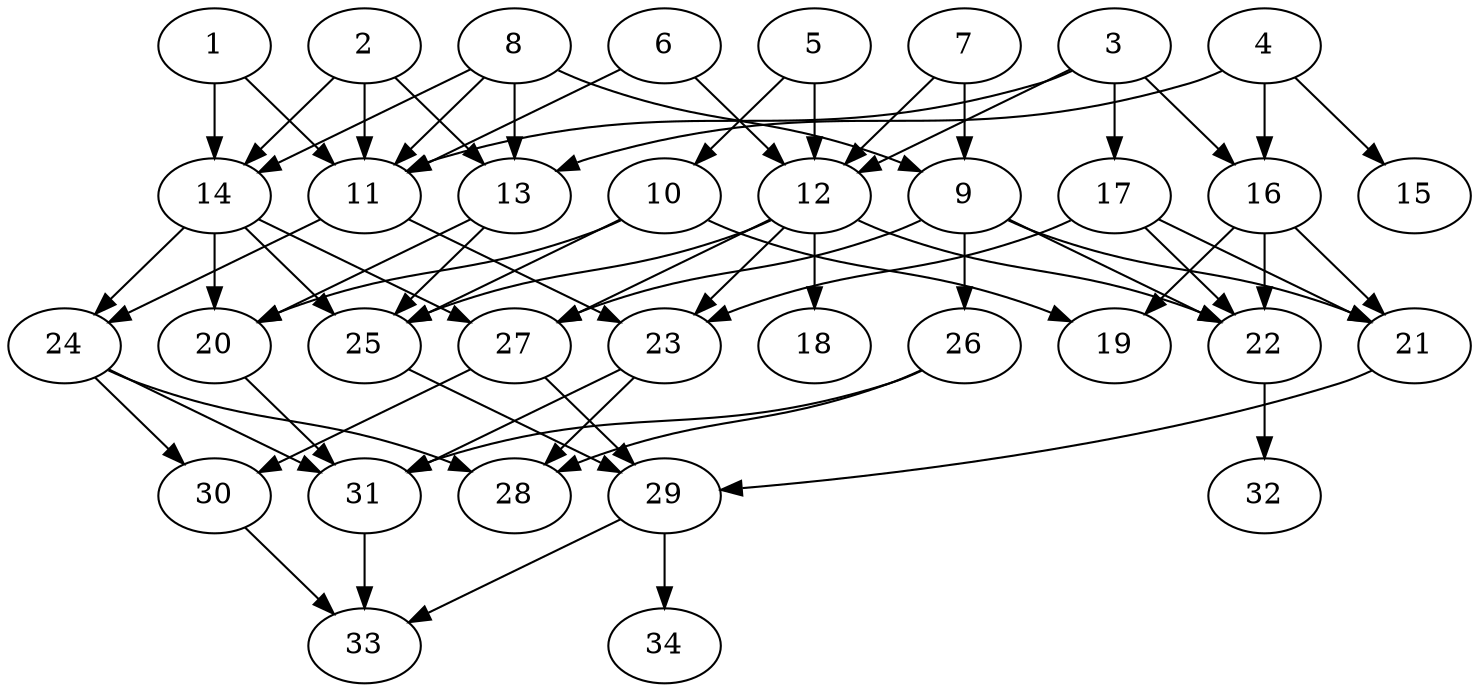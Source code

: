 // DAG (tier=2-normal, mode=data, n=34, ccr=0.426, fat=0.601, density=0.527, regular=0.565, jump=0.187, mindata=2097152, maxdata=16777216)
// DAG automatically generated by daggen at Sun Aug 24 16:33:34 2025
// /home/ermia/Project/Environments/daggen/bin/daggen --dot --ccr 0.426 --fat 0.601 --regular 0.565 --density 0.527 --jump 0.187 --mindata 2097152 --maxdata 16777216 -n 34 
digraph G {
  1 [size="692259622636766", alpha="0.02", expect_size="346129811318383"]
  1 -> 11 [size ="37666200485888"]
  1 -> 14 [size ="37666200485888"]
  2 [size="34164917314495792", alpha="0.10", expect_size="17082458657247896"]
  2 -> 11 [size ="869160796028928"]
  2 -> 13 [size ="869160796028928"]
  2 -> 14 [size ="869160796028928"]
  3 [size="85250925679301623808", alpha="0.07", expect_size="42625462839650811904"]
  3 -> 11 [size ="154961111416832"]
  3 -> 12 [size ="154961111416832"]
  3 -> 16 [size ="154961111416832"]
  3 -> 17 [size ="154961111416832"]
  4 [size="75454349841694112", alpha="0.03", expect_size="37727174920847056"]
  4 -> 13 [size ="1447492025581568"]
  4 -> 15 [size ="1447492025581568"]
  4 -> 16 [size ="1447492025581568"]
  5 [size="336545724451463296", alpha="0.06", expect_size="168272862225731648"]
  5 -> 10 [size ="157059311992832"]
  5 -> 12 [size ="157059311992832"]
  6 [size="189274251851760402432", alpha="0.03", expect_size="94637125925880201216"]
  6 -> 11 [size ="263724824788992"]
  6 -> 12 [size ="263724824788992"]
  7 [size="1269642060801789440", alpha="0.08", expect_size="634821030400894720"]
  7 -> 9 [size ="1146354453708800"]
  7 -> 12 [size ="1146354453708800"]
  8 [size="6378827713595156", alpha="0.03", expect_size="3189413856797578"]
  8 -> 9 [size ="119289705136128"]
  8 -> 11 [size ="119289705136128"]
  8 -> 13 [size ="119289705136128"]
  8 -> 14 [size ="119289705136128"]
  9 [size="3218186265262851072", alpha="0.11", expect_size="1609093132631425536"]
  9 -> 21 [size ="2241366566371328"]
  9 -> 22 [size ="2241366566371328"]
  9 -> 26 [size ="2241366566371328"]
  9 -> 27 [size ="2241366566371328"]
  10 [size="917594770541349120", alpha="0.02", expect_size="458797385270674560"]
  10 -> 19 [size ="2060602239352832"]
  10 -> 20 [size ="2060602239352832"]
  10 -> 25 [size ="2060602239352832"]
  11 [size="1474841957377773666304", alpha="0.08", expect_size="737420978688886833152"]
  11 -> 23 [size ="1036542172725248"]
  11 -> 24 [size ="1036542172725248"]
  12 [size="11769138355313324", alpha="0.10", expect_size="5884569177656662"]
  12 -> 18 [size ="410924359876608"]
  12 -> 22 [size ="410924359876608"]
  12 -> 23 [size ="410924359876608"]
  12 -> 25 [size ="410924359876608"]
  12 -> 27 [size ="410924359876608"]
  13 [size="5072072979265191", alpha="0.07", expect_size="2536036489632595"]
  13 -> 20 [size ="95268582195200"]
  13 -> 25 [size ="95268582195200"]
  14 [size="5496160089858369", alpha="0.03", expect_size="2748080044929184"]
  14 -> 20 [size ="617107351928832"]
  14 -> 24 [size ="617107351928832"]
  14 -> 25 [size ="617107351928832"]
  14 -> 27 [size ="617107351928832"]
  15 [size="263530557800913567744", alpha="0.08", expect_size="131765278900456783872"]
  16 [size="21464926212331667456", alpha="0.01", expect_size="10732463106165833728"]
  16 -> 19 [size ="61788775251968"]
  16 -> 21 [size ="61788775251968"]
  16 -> 22 [size ="61788775251968"]
  17 [size="1908510736615073792", alpha="0.10", expect_size="954255368307536896"]
  17 -> 21 [size ="815040919764992"]
  17 -> 22 [size ="815040919764992"]
  17 -> 23 [size ="815040919764992"]
  18 [size="3236835944805336064", alpha="0.08", expect_size="1618417972402668032"]
  19 [size="187759257054621990912", alpha="0.12", expect_size="93879628527310995456"]
  20 [size="529999934266380648448", alpha="0.10", expect_size="264999967133190324224"]
  20 -> 31 [size ="523930720796672"]
  21 [size="118376557038272512000", alpha="0.13", expect_size="59188278519136256000"]
  21 -> 29 [size ="192871084851200"]
  22 [size="2646321833324577280", alpha="0.05", expect_size="1323160916662288640"]
  22 -> 32 [size ="1997459777650688"]
  23 [size="1022249403663563008", alpha="0.13", expect_size="511124701831781504"]
  23 -> 28 [size ="916407642488832"]
  23 -> 31 [size ="916407642488832"]
  24 [size="483876956904951360", alpha="0.20", expect_size="241938478452475680"]
  24 -> 28 [size ="579563423793152"]
  24 -> 30 [size ="579563423793152"]
  24 -> 31 [size ="579563423793152"]
  25 [size="3979935493034055041024", alpha="0.14", expect_size="1989967746517027520512"]
  25 -> 29 [size ="2009126779486208"]
  26 [size="26812340814283532", alpha="0.04", expect_size="13406170407141766"]
  26 -> 28 [size ="2153662101061632"]
  26 -> 31 [size ="2153662101061632"]
  27 [size="7219083472625076", alpha="0.11", expect_size="3609541736312538"]
  27 -> 29 [size ="118531710517248"]
  27 -> 30 [size ="118531710517248"]
  28 [size="22619771782864864", alpha="0.10", expect_size="11309885891432432"]
  29 [size="92366049364149328", alpha="0.15", expect_size="46183024682074664"]
  29 -> 33 [size ="1628701561192448"]
  29 -> 34 [size ="1628701561192448"]
  30 [size="13917914012849258", alpha="0.16", expect_size="6958957006424629"]
  30 -> 33 [size ="229014241280000"]
  31 [size="455244473845872512", alpha="0.13", expect_size="227622236922936256"]
  31 -> 33 [size ="234570175741952"]
  32 [size="22923091363372340", alpha="0.15", expect_size="11461545681686170"]
  33 [size="511901702291321782272", alpha="0.08", expect_size="255950851145660891136"]
  34 [size="128737442599308099584", alpha="0.06", expect_size="64368721299654049792"]
}